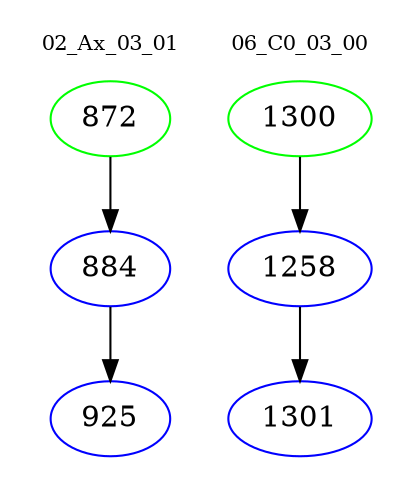 digraph{
subgraph cluster_0 {
color = white
label = "02_Ax_03_01";
fontsize=10;
T0_872 [label="872", color="green"]
T0_872 -> T0_884 [color="black"]
T0_884 [label="884", color="blue"]
T0_884 -> T0_925 [color="black"]
T0_925 [label="925", color="blue"]
}
subgraph cluster_1 {
color = white
label = "06_C0_03_00";
fontsize=10;
T1_1300 [label="1300", color="green"]
T1_1300 -> T1_1258 [color="black"]
T1_1258 [label="1258", color="blue"]
T1_1258 -> T1_1301 [color="black"]
T1_1301 [label="1301", color="blue"]
}
}
